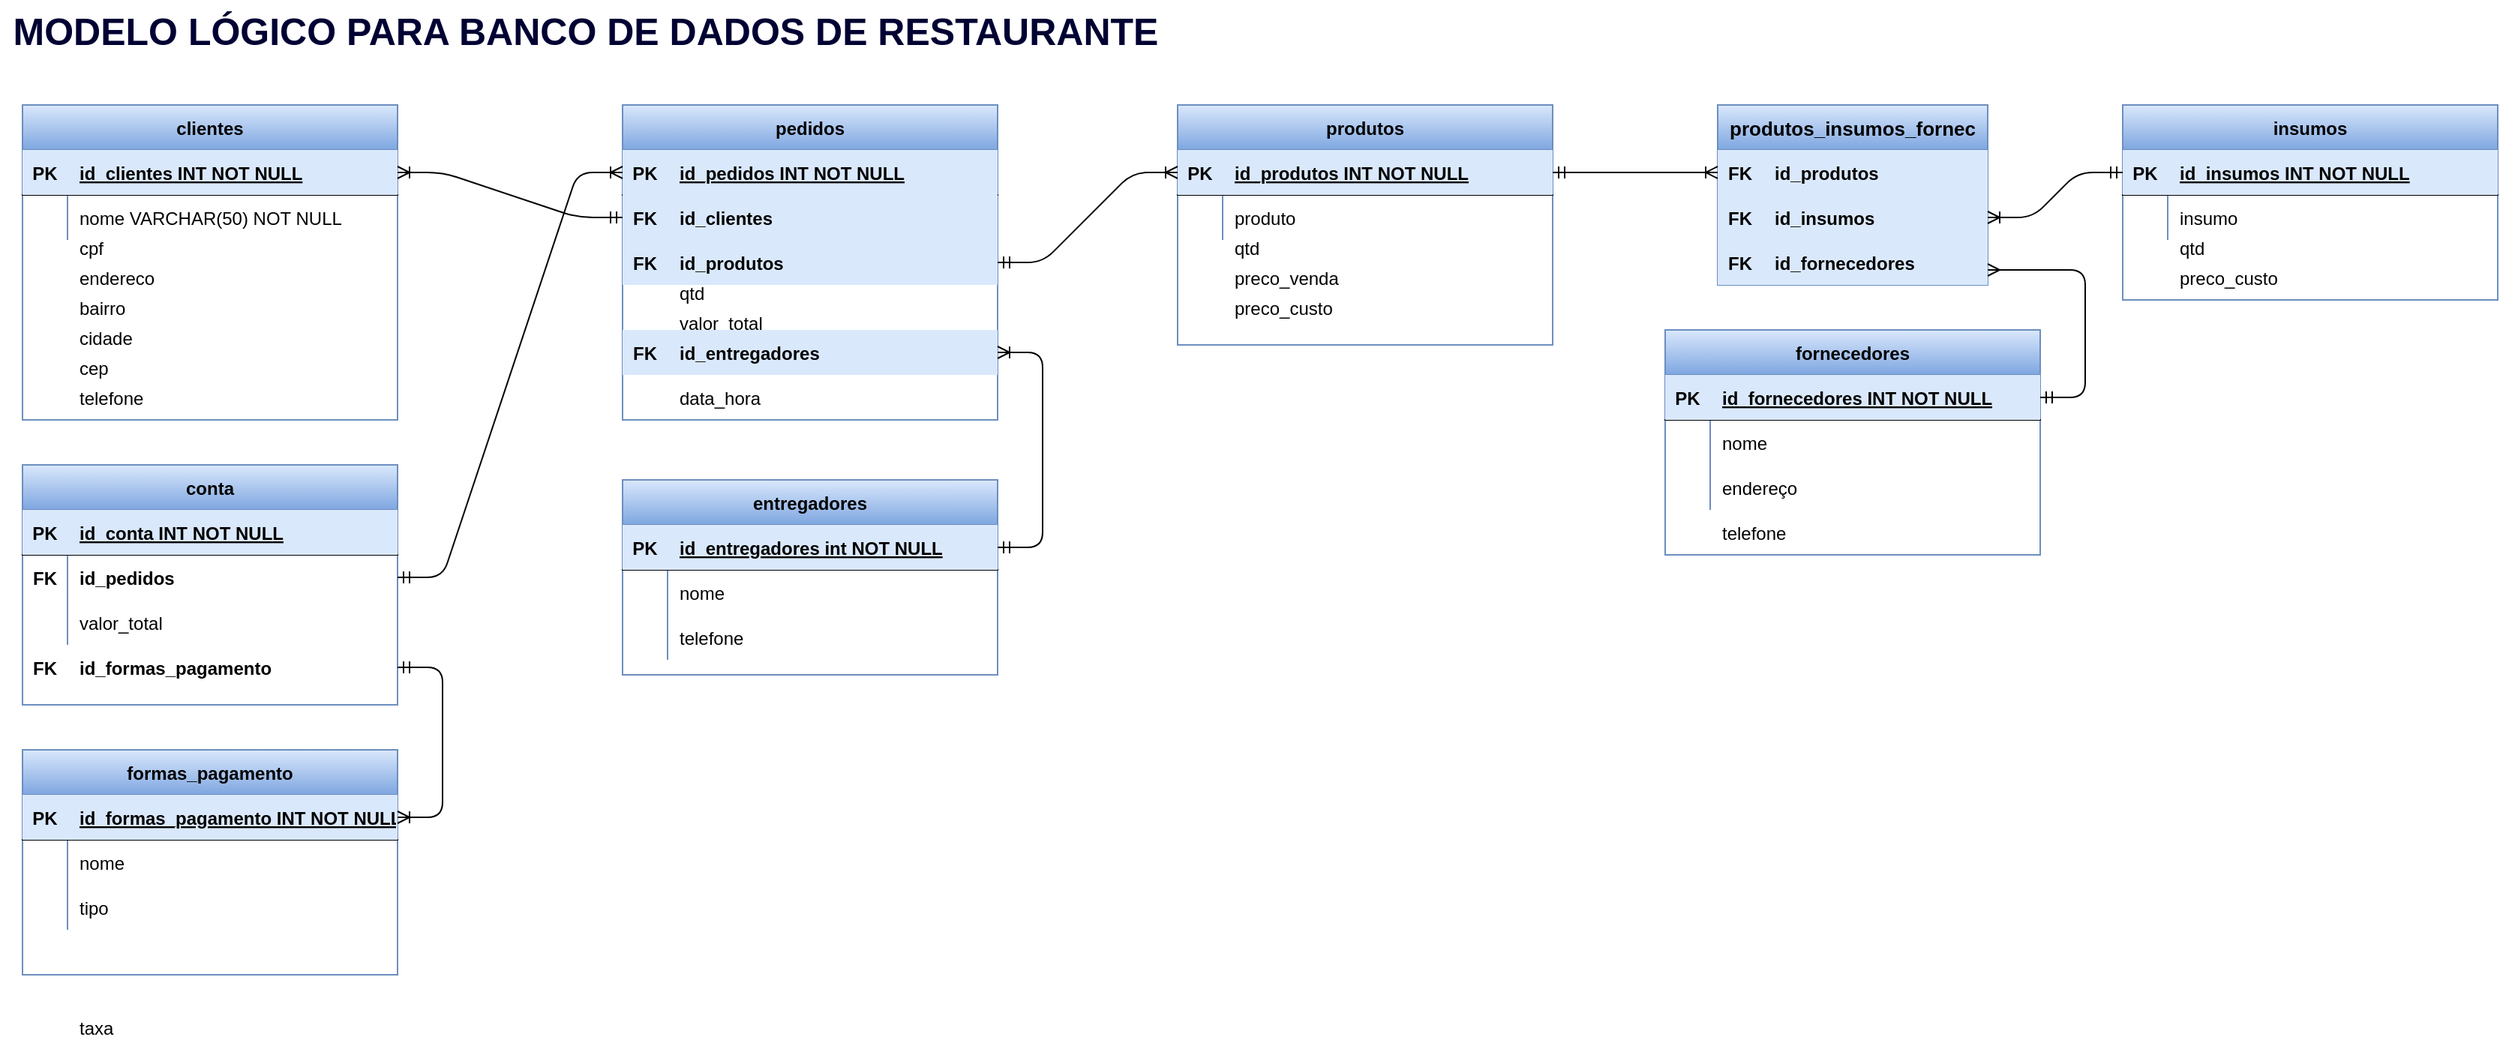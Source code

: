<mxfile version="14.7.7" type="device"><diagram id="R2lEEEUBdFMjLlhIrx00" name="Page-1"><mxGraphModel dx="2746" dy="2159" grid="1" gridSize="10" guides="1" tooltips="1" connect="1" arrows="1" fold="1" page="1" pageScale="1" pageWidth="850" pageHeight="1100" math="0" shadow="0" extFonts="Permanent Marker^https://fonts.googleapis.com/css?family=Permanent+Marker"><root><mxCell id="0"/><mxCell id="1" parent="0"/><mxCell id="C-vyLk0tnHw3VtMMgP7b-2" value="pedidos" style="shape=table;startSize=30;container=1;collapsible=1;childLayout=tableLayout;fixedRows=1;rowLines=0;fontStyle=1;align=center;resizeLast=1;gradientColor=#7ea6e0;fillColor=#dae8fc;strokeColor=#6c8ebf;" parent="1" vertex="1"><mxGeometry x="-260" y="-370" width="250" height="210" as="geometry"/></mxCell><mxCell id="C-vyLk0tnHw3VtMMgP7b-3" value="" style="shape=partialRectangle;collapsible=0;dropTarget=0;pointerEvents=0;fillColor=none;points=[[0,0.5],[1,0.5]];portConstraint=eastwest;top=0;left=0;right=0;bottom=1;" parent="C-vyLk0tnHw3VtMMgP7b-2" vertex="1"><mxGeometry y="30" width="250" height="30" as="geometry"/></mxCell><mxCell id="C-vyLk0tnHw3VtMMgP7b-4" value="PK" style="shape=partialRectangle;overflow=hidden;connectable=0;fillColor=#dae8fc;top=0;left=0;bottom=0;right=0;fontStyle=1;strokeColor=#6c8ebf;" parent="C-vyLk0tnHw3VtMMgP7b-3" vertex="1"><mxGeometry width="30" height="30" as="geometry"/></mxCell><mxCell id="C-vyLk0tnHw3VtMMgP7b-5" value="id_pedidos INT NOT NULL" style="shape=partialRectangle;overflow=hidden;connectable=0;fillColor=#dae8fc;top=0;left=0;bottom=0;right=0;align=left;spacingLeft=6;fontStyle=5;strokeColor=#6c8ebf;" parent="C-vyLk0tnHw3VtMMgP7b-3" vertex="1"><mxGeometry x="30" width="220" height="30" as="geometry"/></mxCell><mxCell id="C-vyLk0tnHw3VtMMgP7b-6" value="" style="shape=partialRectangle;collapsible=0;dropTarget=0;pointerEvents=0;fillColor=none;points=[[0,0.5],[1,0.5]];portConstraint=eastwest;top=0;left=0;right=0;bottom=0;" parent="C-vyLk0tnHw3VtMMgP7b-2" vertex="1"><mxGeometry y="60" width="250" height="30" as="geometry"/></mxCell><mxCell id="C-vyLk0tnHw3VtMMgP7b-7" value="" style="shape=partialRectangle;overflow=hidden;connectable=0;fillColor=none;top=0;left=0;bottom=0;right=0;" parent="C-vyLk0tnHw3VtMMgP7b-6" vertex="1"><mxGeometry width="30" height="30" as="geometry"/></mxCell><mxCell id="C-vyLk0tnHw3VtMMgP7b-8" value="id_clientes" style="shape=partialRectangle;overflow=hidden;connectable=0;fillColor=#dae8fc;top=0;left=0;bottom=0;right=0;align=left;spacingLeft=6;fontStyle=1;strokeColor=#6c8ebf;" parent="C-vyLk0tnHw3VtMMgP7b-6" vertex="1"><mxGeometry x="30" width="220" height="30" as="geometry"/></mxCell><mxCell id="C-vyLk0tnHw3VtMMgP7b-9" value="" style="shape=partialRectangle;collapsible=0;dropTarget=0;pointerEvents=0;fillColor=none;points=[[0,0.5],[1,0.5]];portConstraint=eastwest;top=0;left=0;right=0;bottom=0;" parent="C-vyLk0tnHw3VtMMgP7b-2" vertex="1"><mxGeometry y="90" width="250" height="30" as="geometry"/></mxCell><mxCell id="C-vyLk0tnHw3VtMMgP7b-10" value="" style="shape=partialRectangle;overflow=hidden;connectable=0;fillColor=none;top=0;left=0;bottom=0;right=0;" parent="C-vyLk0tnHw3VtMMgP7b-9" vertex="1"><mxGeometry width="30" height="30" as="geometry"/></mxCell><mxCell id="C-vyLk0tnHw3VtMMgP7b-11" value="id_produtos" style="shape=partialRectangle;overflow=hidden;connectable=0;fillColor=#dae8fc;top=0;left=0;bottom=0;right=0;align=left;spacingLeft=6;fontStyle=1;strokeColor=#6c8ebf;" parent="C-vyLk0tnHw3VtMMgP7b-9" vertex="1"><mxGeometry x="30" width="220" height="30" as="geometry"/></mxCell><mxCell id="C-vyLk0tnHw3VtMMgP7b-13" value="produtos" style="shape=table;startSize=30;container=1;collapsible=1;childLayout=tableLayout;fixedRows=1;rowLines=0;fontStyle=1;align=center;resizeLast=1;gradientColor=#7ea6e0;fillColor=#dae8fc;strokeColor=#6c8ebf;" parent="1" vertex="1"><mxGeometry x="110" y="-370" width="250" height="160" as="geometry"/></mxCell><mxCell id="C-vyLk0tnHw3VtMMgP7b-14" value="" style="shape=partialRectangle;collapsible=0;dropTarget=0;pointerEvents=0;fillColor=none;points=[[0,0.5],[1,0.5]];portConstraint=eastwest;top=0;left=0;right=0;bottom=1;" parent="C-vyLk0tnHw3VtMMgP7b-13" vertex="1"><mxGeometry y="30" width="250" height="30" as="geometry"/></mxCell><mxCell id="C-vyLk0tnHw3VtMMgP7b-15" value="PK" style="shape=partialRectangle;overflow=hidden;connectable=0;fillColor=#dae8fc;top=0;left=0;bottom=0;right=0;fontStyle=1;strokeColor=#6c8ebf;" parent="C-vyLk0tnHw3VtMMgP7b-14" vertex="1"><mxGeometry width="30" height="30" as="geometry"/></mxCell><mxCell id="C-vyLk0tnHw3VtMMgP7b-16" value="id_produtos INT NOT NULL" style="shape=partialRectangle;overflow=hidden;connectable=0;fillColor=#dae8fc;top=0;left=0;bottom=0;right=0;align=left;spacingLeft=6;fontStyle=5;strokeColor=#6c8ebf;" parent="C-vyLk0tnHw3VtMMgP7b-14" vertex="1"><mxGeometry x="30" width="220" height="30" as="geometry"/></mxCell><mxCell id="C-vyLk0tnHw3VtMMgP7b-17" value="" style="shape=partialRectangle;collapsible=0;dropTarget=0;pointerEvents=0;fillColor=none;points=[[0,0.5],[1,0.5]];portConstraint=eastwest;top=0;left=0;right=0;bottom=0;" parent="C-vyLk0tnHw3VtMMgP7b-13" vertex="1"><mxGeometry y="60" width="250" height="30" as="geometry"/></mxCell><mxCell id="C-vyLk0tnHw3VtMMgP7b-18" value="" style="shape=partialRectangle;overflow=hidden;connectable=0;fillColor=none;top=0;left=0;bottom=0;right=0;" parent="C-vyLk0tnHw3VtMMgP7b-17" vertex="1"><mxGeometry width="30" height="30" as="geometry"/></mxCell><mxCell id="C-vyLk0tnHw3VtMMgP7b-19" value="produto" style="shape=partialRectangle;overflow=hidden;connectable=0;fillColor=none;top=0;left=0;bottom=0;right=0;align=left;spacingLeft=6;" parent="C-vyLk0tnHw3VtMMgP7b-17" vertex="1"><mxGeometry x="30" width="220" height="30" as="geometry"/></mxCell><mxCell id="C-vyLk0tnHw3VtMMgP7b-23" value="clientes" style="shape=table;startSize=30;container=1;collapsible=1;childLayout=tableLayout;fixedRows=1;rowLines=0;fontStyle=1;align=center;resizeLast=1;labelBackgroundColor=none;fillColor=#dae8fc;strokeColor=#6c8ebf;swimlaneFillColor=none;gradientColor=#7ea6e0;" parent="1" vertex="1"><mxGeometry x="-660" y="-370" width="250" height="210" as="geometry"/></mxCell><mxCell id="C-vyLk0tnHw3VtMMgP7b-24" value="" style="shape=partialRectangle;collapsible=0;dropTarget=0;pointerEvents=0;fillColor=none;points=[[0,0.5],[1,0.5]];portConstraint=eastwest;top=0;left=0;right=0;bottom=1;" parent="C-vyLk0tnHw3VtMMgP7b-23" vertex="1"><mxGeometry y="30" width="250" height="30" as="geometry"/></mxCell><mxCell id="C-vyLk0tnHw3VtMMgP7b-25" value="PK" style="shape=partialRectangle;overflow=hidden;connectable=0;fillColor=#dae8fc;top=0;left=0;bottom=0;right=0;fontStyle=1;strokeColor=#6c8ebf;" parent="C-vyLk0tnHw3VtMMgP7b-24" vertex="1"><mxGeometry width="30" height="30" as="geometry"/></mxCell><mxCell id="C-vyLk0tnHw3VtMMgP7b-26" value="id_clientes INT NOT NULL" style="shape=partialRectangle;overflow=hidden;connectable=0;fillColor=#dae8fc;top=0;left=0;bottom=0;right=0;align=left;spacingLeft=6;fontStyle=5;labelBackgroundColor=none;strokeColor=#6c8ebf;" parent="C-vyLk0tnHw3VtMMgP7b-24" vertex="1"><mxGeometry x="30" width="220" height="30" as="geometry"/></mxCell><mxCell id="C-vyLk0tnHw3VtMMgP7b-27" value="" style="shape=partialRectangle;collapsible=0;dropTarget=0;pointerEvents=0;fillColor=none;points=[[0,0.5],[1,0.5]];portConstraint=eastwest;top=0;left=0;right=0;bottom=0;" parent="C-vyLk0tnHw3VtMMgP7b-23" vertex="1"><mxGeometry y="60" width="250" height="30" as="geometry"/></mxCell><mxCell id="C-vyLk0tnHw3VtMMgP7b-28" value="" style="shape=partialRectangle;overflow=hidden;connectable=0;fillColor=none;top=0;left=0;bottom=0;right=0;" parent="C-vyLk0tnHw3VtMMgP7b-27" vertex="1"><mxGeometry width="30" height="30" as="geometry"/></mxCell><mxCell id="C-vyLk0tnHw3VtMMgP7b-29" value="nome VARCHAR(50) NOT NULL" style="shape=partialRectangle;overflow=hidden;connectable=0;fillColor=none;top=0;left=0;bottom=0;right=0;align=left;spacingLeft=6;" parent="C-vyLk0tnHw3VtMMgP7b-27" vertex="1"><mxGeometry x="30" width="220" height="30" as="geometry"/></mxCell><mxCell id="QRJS_acEjZ7gDxxiTnJI-1" value="entregadores" style="shape=table;startSize=30;container=1;collapsible=1;childLayout=tableLayout;fixedRows=1;rowLines=0;fontStyle=1;align=center;resizeLast=1;gradientColor=#7ea6e0;fillColor=#dae8fc;strokeColor=#6c8ebf;" vertex="1" parent="1"><mxGeometry x="-260" y="-120" width="250" height="130" as="geometry"/></mxCell><mxCell id="QRJS_acEjZ7gDxxiTnJI-2" value="" style="shape=partialRectangle;collapsible=0;dropTarget=0;pointerEvents=0;fillColor=none;points=[[0,0.5],[1,0.5]];portConstraint=eastwest;top=0;left=0;right=0;bottom=1;" vertex="1" parent="QRJS_acEjZ7gDxxiTnJI-1"><mxGeometry y="30" width="250" height="30" as="geometry"/></mxCell><mxCell id="QRJS_acEjZ7gDxxiTnJI-3" value="PK" style="shape=partialRectangle;overflow=hidden;connectable=0;fillColor=#dae8fc;top=0;left=0;bottom=0;right=0;fontStyle=1;strokeColor=#6c8ebf;" vertex="1" parent="QRJS_acEjZ7gDxxiTnJI-2"><mxGeometry width="30" height="30" as="geometry"/></mxCell><mxCell id="QRJS_acEjZ7gDxxiTnJI-4" value="id_entregadores int NOT NULL " style="shape=partialRectangle;overflow=hidden;connectable=0;fillColor=#dae8fc;top=0;left=0;bottom=0;right=0;align=left;spacingLeft=6;fontStyle=5;strokeColor=#6c8ebf;" vertex="1" parent="QRJS_acEjZ7gDxxiTnJI-2"><mxGeometry x="30" width="220" height="30" as="geometry"/></mxCell><mxCell id="QRJS_acEjZ7gDxxiTnJI-5" value="" style="shape=partialRectangle;collapsible=0;dropTarget=0;pointerEvents=0;fillColor=none;points=[[0,0.5],[1,0.5]];portConstraint=eastwest;top=0;left=0;right=0;bottom=0;" vertex="1" parent="QRJS_acEjZ7gDxxiTnJI-1"><mxGeometry y="60" width="250" height="30" as="geometry"/></mxCell><mxCell id="QRJS_acEjZ7gDxxiTnJI-6" value="" style="shape=partialRectangle;overflow=hidden;connectable=0;fillColor=none;top=0;left=0;bottom=0;right=0;" vertex="1" parent="QRJS_acEjZ7gDxxiTnJI-5"><mxGeometry width="30" height="30" as="geometry"/></mxCell><mxCell id="QRJS_acEjZ7gDxxiTnJI-7" value="nome" style="shape=partialRectangle;overflow=hidden;connectable=0;fillColor=none;top=0;left=0;bottom=0;right=0;align=left;spacingLeft=6;" vertex="1" parent="QRJS_acEjZ7gDxxiTnJI-5"><mxGeometry x="30" width="220" height="30" as="geometry"/></mxCell><mxCell id="QRJS_acEjZ7gDxxiTnJI-8" value="" style="shape=partialRectangle;collapsible=0;dropTarget=0;pointerEvents=0;fillColor=none;points=[[0,0.5],[1,0.5]];portConstraint=eastwest;top=0;left=0;right=0;bottom=0;" vertex="1" parent="QRJS_acEjZ7gDxxiTnJI-1"><mxGeometry y="90" width="250" height="30" as="geometry"/></mxCell><mxCell id="QRJS_acEjZ7gDxxiTnJI-9" value="" style="shape=partialRectangle;overflow=hidden;connectable=0;fillColor=none;top=0;left=0;bottom=0;right=0;" vertex="1" parent="QRJS_acEjZ7gDxxiTnJI-8"><mxGeometry width="30" height="30" as="geometry"/></mxCell><mxCell id="QRJS_acEjZ7gDxxiTnJI-10" value="telefone" style="shape=partialRectangle;overflow=hidden;connectable=0;fillColor=none;top=0;left=0;bottom=0;right=0;align=left;spacingLeft=6;" vertex="1" parent="QRJS_acEjZ7gDxxiTnJI-8"><mxGeometry x="30" width="220" height="30" as="geometry"/></mxCell><mxCell id="QRJS_acEjZ7gDxxiTnJI-11" value="fornecedores" style="shape=table;startSize=30;container=1;collapsible=1;childLayout=tableLayout;fixedRows=1;rowLines=0;fontStyle=1;align=center;resizeLast=1;gradientColor=#7ea6e0;fillColor=#dae8fc;strokeColor=#6c8ebf;" vertex="1" parent="1"><mxGeometry x="435" y="-220" width="250" height="150" as="geometry"/></mxCell><mxCell id="QRJS_acEjZ7gDxxiTnJI-12" value="" style="shape=partialRectangle;collapsible=0;dropTarget=0;pointerEvents=0;fillColor=none;points=[[0,0.5],[1,0.5]];portConstraint=eastwest;top=0;left=0;right=0;bottom=1;" vertex="1" parent="QRJS_acEjZ7gDxxiTnJI-11"><mxGeometry y="30" width="250" height="30" as="geometry"/></mxCell><mxCell id="QRJS_acEjZ7gDxxiTnJI-13" value="PK" style="shape=partialRectangle;overflow=hidden;connectable=0;fillColor=#dae8fc;top=0;left=0;bottom=0;right=0;fontStyle=1;strokeColor=#6c8ebf;" vertex="1" parent="QRJS_acEjZ7gDxxiTnJI-12"><mxGeometry width="30" height="30" as="geometry"/></mxCell><mxCell id="QRJS_acEjZ7gDxxiTnJI-14" value="id_fornecedores INT NOT NULL " style="shape=partialRectangle;overflow=hidden;connectable=0;fillColor=#dae8fc;top=0;left=0;bottom=0;right=0;align=left;spacingLeft=6;fontStyle=5;strokeColor=#6c8ebf;" vertex="1" parent="QRJS_acEjZ7gDxxiTnJI-12"><mxGeometry x="30" width="220" height="30" as="geometry"/></mxCell><mxCell id="QRJS_acEjZ7gDxxiTnJI-15" value="" style="shape=partialRectangle;collapsible=0;dropTarget=0;pointerEvents=0;fillColor=none;points=[[0,0.5],[1,0.5]];portConstraint=eastwest;top=0;left=0;right=0;bottom=0;" vertex="1" parent="QRJS_acEjZ7gDxxiTnJI-11"><mxGeometry y="60" width="250" height="30" as="geometry"/></mxCell><mxCell id="QRJS_acEjZ7gDxxiTnJI-16" value="" style="shape=partialRectangle;overflow=hidden;connectable=0;fillColor=none;top=0;left=0;bottom=0;right=0;" vertex="1" parent="QRJS_acEjZ7gDxxiTnJI-15"><mxGeometry width="30" height="30" as="geometry"/></mxCell><mxCell id="QRJS_acEjZ7gDxxiTnJI-17" value="nome" style="shape=partialRectangle;overflow=hidden;connectable=0;fillColor=none;top=0;left=0;bottom=0;right=0;align=left;spacingLeft=6;" vertex="1" parent="QRJS_acEjZ7gDxxiTnJI-15"><mxGeometry x="30" width="220" height="30" as="geometry"/></mxCell><mxCell id="QRJS_acEjZ7gDxxiTnJI-18" value="" style="shape=partialRectangle;collapsible=0;dropTarget=0;pointerEvents=0;fillColor=none;points=[[0,0.5],[1,0.5]];portConstraint=eastwest;top=0;left=0;right=0;bottom=0;" vertex="1" parent="QRJS_acEjZ7gDxxiTnJI-11"><mxGeometry y="90" width="250" height="30" as="geometry"/></mxCell><mxCell id="QRJS_acEjZ7gDxxiTnJI-19" value="" style="shape=partialRectangle;overflow=hidden;connectable=0;fillColor=none;top=0;left=0;bottom=0;right=0;" vertex="1" parent="QRJS_acEjZ7gDxxiTnJI-18"><mxGeometry width="30" height="30" as="geometry"/></mxCell><mxCell id="QRJS_acEjZ7gDxxiTnJI-20" value="endereço" style="shape=partialRectangle;overflow=hidden;connectable=0;fillColor=none;top=0;left=0;bottom=0;right=0;align=left;spacingLeft=6;" vertex="1" parent="QRJS_acEjZ7gDxxiTnJI-18"><mxGeometry x="30" width="220" height="30" as="geometry"/></mxCell><mxCell id="QRJS_acEjZ7gDxxiTnJI-21" value="conta" style="shape=table;startSize=30;container=1;collapsible=1;childLayout=tableLayout;fixedRows=1;rowLines=0;fontStyle=1;align=center;resizeLast=1;gradientColor=#7ea6e0;fillColor=#dae8fc;strokeColor=#6c8ebf;" vertex="1" parent="1"><mxGeometry x="-660" y="-130" width="250" height="160" as="geometry"/></mxCell><mxCell id="QRJS_acEjZ7gDxxiTnJI-22" value="" style="shape=partialRectangle;collapsible=0;dropTarget=0;pointerEvents=0;fillColor=none;points=[[0,0.5],[1,0.5]];portConstraint=eastwest;top=0;left=0;right=0;bottom=1;" vertex="1" parent="QRJS_acEjZ7gDxxiTnJI-21"><mxGeometry y="30" width="250" height="30" as="geometry"/></mxCell><mxCell id="QRJS_acEjZ7gDxxiTnJI-23" value="PK" style="shape=partialRectangle;overflow=hidden;connectable=0;fillColor=#dae8fc;top=0;left=0;bottom=0;right=0;fontStyle=1;strokeColor=#6c8ebf;" vertex="1" parent="QRJS_acEjZ7gDxxiTnJI-22"><mxGeometry width="30" height="30" as="geometry"/></mxCell><mxCell id="QRJS_acEjZ7gDxxiTnJI-24" value="id_conta INT NOT NULL " style="shape=partialRectangle;overflow=hidden;connectable=0;fillColor=#dae8fc;top=0;left=0;bottom=0;right=0;align=left;spacingLeft=6;fontStyle=5;strokeColor=#6c8ebf;" vertex="1" parent="QRJS_acEjZ7gDxxiTnJI-22"><mxGeometry x="30" width="220" height="30" as="geometry"/></mxCell><mxCell id="QRJS_acEjZ7gDxxiTnJI-25" value="" style="shape=partialRectangle;collapsible=0;dropTarget=0;pointerEvents=0;fillColor=none;points=[[0,0.5],[1,0.5]];portConstraint=eastwest;top=0;left=0;right=0;bottom=0;" vertex="1" parent="QRJS_acEjZ7gDxxiTnJI-21"><mxGeometry y="60" width="250" height="30" as="geometry"/></mxCell><mxCell id="QRJS_acEjZ7gDxxiTnJI-26" value="" style="shape=partialRectangle;overflow=hidden;connectable=0;fillColor=none;top=0;left=0;bottom=0;right=0;" vertex="1" parent="QRJS_acEjZ7gDxxiTnJI-25"><mxGeometry width="30" height="30" as="geometry"/></mxCell><mxCell id="QRJS_acEjZ7gDxxiTnJI-27" value="" style="shape=partialRectangle;overflow=hidden;connectable=0;fillColor=none;top=0;left=0;bottom=0;right=0;align=left;spacingLeft=6;" vertex="1" parent="QRJS_acEjZ7gDxxiTnJI-25"><mxGeometry x="30" width="220" height="30" as="geometry"/></mxCell><mxCell id="QRJS_acEjZ7gDxxiTnJI-28" value="" style="shape=partialRectangle;collapsible=0;dropTarget=0;pointerEvents=0;fillColor=none;points=[[0,0.5],[1,0.5]];portConstraint=eastwest;top=0;left=0;right=0;bottom=0;" vertex="1" parent="QRJS_acEjZ7gDxxiTnJI-21"><mxGeometry y="90" width="250" height="30" as="geometry"/></mxCell><mxCell id="QRJS_acEjZ7gDxxiTnJI-29" value="" style="shape=partialRectangle;overflow=hidden;connectable=0;fillColor=none;top=0;left=0;bottom=0;right=0;" vertex="1" parent="QRJS_acEjZ7gDxxiTnJI-28"><mxGeometry width="30" height="30" as="geometry"/></mxCell><mxCell id="QRJS_acEjZ7gDxxiTnJI-30" value="" style="shape=partialRectangle;overflow=hidden;connectable=0;fillColor=none;top=0;left=0;bottom=0;right=0;align=left;spacingLeft=6;" vertex="1" parent="QRJS_acEjZ7gDxxiTnJI-28"><mxGeometry x="30" width="220" height="30" as="geometry"/></mxCell><mxCell id="QRJS_acEjZ7gDxxiTnJI-35" value="" style="shape=partialRectangle;collapsible=0;dropTarget=0;pointerEvents=0;fillColor=none;points=[[0,0.5],[1,0.5]];portConstraint=eastwest;top=0;left=0;right=0;bottom=0;" vertex="1" parent="1"><mxGeometry x="-660" y="-270" width="250" height="30" as="geometry"/></mxCell><mxCell id="QRJS_acEjZ7gDxxiTnJI-36" value="" style="shape=partialRectangle;overflow=hidden;connectable=0;fillColor=none;top=0;left=0;bottom=0;right=0;" vertex="1" parent="QRJS_acEjZ7gDxxiTnJI-35"><mxGeometry width="30" height="30" as="geometry"/></mxCell><mxCell id="QRJS_acEjZ7gDxxiTnJI-37" value="endereco" style="shape=partialRectangle;overflow=hidden;connectable=0;fillColor=none;top=0;left=0;bottom=0;right=0;align=left;spacingLeft=6;" vertex="1" parent="QRJS_acEjZ7gDxxiTnJI-35"><mxGeometry x="30" width="220" height="30" as="geometry"/></mxCell><mxCell id="QRJS_acEjZ7gDxxiTnJI-38" value="" style="shape=partialRectangle;collapsible=0;dropTarget=0;pointerEvents=0;fillColor=none;points=[[0,0.5],[1,0.5]];portConstraint=eastwest;top=0;left=0;right=0;bottom=0;" vertex="1" parent="1"><mxGeometry x="-660" y="-250" width="250" height="30" as="geometry"/></mxCell><mxCell id="QRJS_acEjZ7gDxxiTnJI-39" value="" style="shape=partialRectangle;overflow=hidden;connectable=0;fillColor=none;top=0;left=0;bottom=0;right=0;" vertex="1" parent="QRJS_acEjZ7gDxxiTnJI-38"><mxGeometry width="30" height="30" as="geometry"/></mxCell><mxCell id="QRJS_acEjZ7gDxxiTnJI-40" value="bairro" style="shape=partialRectangle;overflow=hidden;connectable=0;fillColor=none;top=0;left=0;bottom=0;right=0;align=left;spacingLeft=6;" vertex="1" parent="QRJS_acEjZ7gDxxiTnJI-38"><mxGeometry x="30" width="220" height="30" as="geometry"/></mxCell><mxCell id="QRJS_acEjZ7gDxxiTnJI-41" value="" style="shape=partialRectangle;collapsible=0;dropTarget=0;pointerEvents=0;fillColor=none;points=[[0,0.5],[1,0.5]];portConstraint=eastwest;top=0;left=0;right=0;bottom=0;" vertex="1" parent="1"><mxGeometry x="-660" y="-230" width="250" height="30" as="geometry"/></mxCell><mxCell id="QRJS_acEjZ7gDxxiTnJI-42" value="" style="shape=partialRectangle;overflow=hidden;connectable=0;fillColor=none;top=0;left=0;bottom=0;right=0;" vertex="1" parent="QRJS_acEjZ7gDxxiTnJI-41"><mxGeometry width="30" height="30" as="geometry"/></mxCell><mxCell id="QRJS_acEjZ7gDxxiTnJI-43" value="cidade" style="shape=partialRectangle;overflow=hidden;connectable=0;fillColor=none;top=0;left=0;bottom=0;right=0;align=left;spacingLeft=6;" vertex="1" parent="QRJS_acEjZ7gDxxiTnJI-41"><mxGeometry x="30" width="220" height="30" as="geometry"/></mxCell><mxCell id="QRJS_acEjZ7gDxxiTnJI-44" value="" style="shape=partialRectangle;collapsible=0;dropTarget=0;pointerEvents=0;fillColor=none;points=[[0,0.5],[1,0.5]];portConstraint=eastwest;top=0;left=0;right=0;bottom=0;" vertex="1" parent="1"><mxGeometry x="-660" y="-210" width="250" height="30" as="geometry"/></mxCell><mxCell id="QRJS_acEjZ7gDxxiTnJI-45" value="" style="shape=partialRectangle;overflow=hidden;connectable=0;fillColor=none;top=0;left=0;bottom=0;right=0;" vertex="1" parent="QRJS_acEjZ7gDxxiTnJI-44"><mxGeometry width="30" height="30" as="geometry"/></mxCell><mxCell id="QRJS_acEjZ7gDxxiTnJI-46" value="cep" style="shape=partialRectangle;overflow=hidden;connectable=0;fillColor=none;top=0;left=0;bottom=0;right=0;align=left;spacingLeft=6;" vertex="1" parent="QRJS_acEjZ7gDxxiTnJI-44"><mxGeometry x="30" width="220" height="30" as="geometry"/></mxCell><mxCell id="QRJS_acEjZ7gDxxiTnJI-47" value="" style="shape=partialRectangle;collapsible=0;dropTarget=0;pointerEvents=0;fillColor=none;points=[[0,0.5],[1,0.5]];portConstraint=eastwest;top=0;left=0;right=0;bottom=0;" vertex="1" parent="1"><mxGeometry x="-660" y="-190" width="250" height="30" as="geometry"/></mxCell><mxCell id="QRJS_acEjZ7gDxxiTnJI-48" value="" style="shape=partialRectangle;overflow=hidden;connectable=0;fillColor=none;top=0;left=0;bottom=0;right=0;" vertex="1" parent="QRJS_acEjZ7gDxxiTnJI-47"><mxGeometry width="30" height="30" as="geometry"/></mxCell><mxCell id="QRJS_acEjZ7gDxxiTnJI-49" value="telefone" style="shape=partialRectangle;overflow=hidden;connectable=0;fillColor=none;top=0;left=0;bottom=0;right=0;align=left;spacingLeft=6;" vertex="1" parent="QRJS_acEjZ7gDxxiTnJI-47"><mxGeometry x="30" width="220" height="30" as="geometry"/></mxCell><mxCell id="QRJS_acEjZ7gDxxiTnJI-50" value="" style="shape=partialRectangle;collapsible=0;dropTarget=0;pointerEvents=0;fillColor=none;points=[[0,0.5],[1,0.5]];portConstraint=eastwest;top=0;left=0;right=0;bottom=0;" vertex="1" parent="1"><mxGeometry x="-660" y="-290" width="250" height="30" as="geometry"/></mxCell><mxCell id="QRJS_acEjZ7gDxxiTnJI-51" value="" style="shape=partialRectangle;overflow=hidden;connectable=0;fillColor=none;top=0;left=0;bottom=0;right=0;" vertex="1" parent="QRJS_acEjZ7gDxxiTnJI-50"><mxGeometry width="30" height="30" as="geometry"/></mxCell><mxCell id="QRJS_acEjZ7gDxxiTnJI-52" value="cpf" style="shape=partialRectangle;overflow=hidden;connectable=0;fillColor=none;top=0;left=0;bottom=0;right=0;align=left;spacingLeft=6;" vertex="1" parent="QRJS_acEjZ7gDxxiTnJI-50"><mxGeometry x="30" width="220" height="30" as="geometry"/></mxCell><mxCell id="QRJS_acEjZ7gDxxiTnJI-53" value="" style="shape=partialRectangle;collapsible=0;dropTarget=0;pointerEvents=0;fillColor=none;points=[[0,0.5],[1,0.5]];portConstraint=eastwest;top=0;left=0;right=0;bottom=0;" vertex="1" parent="1"><mxGeometry x="110" y="-250" width="250" height="30" as="geometry"/></mxCell><mxCell id="QRJS_acEjZ7gDxxiTnJI-54" value="" style="shape=partialRectangle;overflow=hidden;connectable=0;fillColor=none;top=0;left=0;bottom=0;right=0;" vertex="1" parent="QRJS_acEjZ7gDxxiTnJI-53"><mxGeometry width="30" height="30" as="geometry"/></mxCell><mxCell id="QRJS_acEjZ7gDxxiTnJI-55" value="preco_custo" style="shape=partialRectangle;overflow=hidden;connectable=0;fillColor=none;top=0;left=0;bottom=0;right=0;align=left;spacingLeft=6;" vertex="1" parent="QRJS_acEjZ7gDxxiTnJI-53"><mxGeometry x="30" width="220" height="30" as="geometry"/></mxCell><mxCell id="QRJS_acEjZ7gDxxiTnJI-56" value="" style="shape=partialRectangle;collapsible=0;dropTarget=0;pointerEvents=0;fillColor=none;points=[[0,0.5],[1,0.5]];portConstraint=eastwest;top=0;left=0;right=0;bottom=0;" vertex="1" parent="1"><mxGeometry x="110" y="-290" width="250" height="30" as="geometry"/></mxCell><mxCell id="QRJS_acEjZ7gDxxiTnJI-57" value="" style="shape=partialRectangle;overflow=hidden;connectable=0;fillColor=none;top=0;left=0;bottom=0;right=0;" vertex="1" parent="QRJS_acEjZ7gDxxiTnJI-56"><mxGeometry width="30" height="30" as="geometry"/></mxCell><mxCell id="QRJS_acEjZ7gDxxiTnJI-58" value="qtd" style="shape=partialRectangle;overflow=hidden;connectable=0;fillColor=none;top=0;left=0;bottom=0;right=0;align=left;spacingLeft=6;" vertex="1" parent="QRJS_acEjZ7gDxxiTnJI-56"><mxGeometry x="30" width="220" height="30" as="geometry"/></mxCell><mxCell id="QRJS_acEjZ7gDxxiTnJI-59" value="" style="shape=partialRectangle;collapsible=0;dropTarget=0;pointerEvents=0;fillColor=none;points=[[0,0.5],[1,0.5]];portConstraint=eastwest;top=0;left=0;right=0;bottom=0;" vertex="1" parent="1"><mxGeometry x="110" y="-270" width="250" height="30" as="geometry"/></mxCell><mxCell id="QRJS_acEjZ7gDxxiTnJI-60" value="" style="shape=partialRectangle;overflow=hidden;connectable=0;fillColor=none;top=0;left=0;bottom=0;right=0;" vertex="1" parent="QRJS_acEjZ7gDxxiTnJI-59"><mxGeometry width="30" height="30" as="geometry"/></mxCell><mxCell id="QRJS_acEjZ7gDxxiTnJI-61" value="preco_venda" style="shape=partialRectangle;overflow=hidden;connectable=0;fillColor=none;top=0;left=0;bottom=0;right=0;align=left;spacingLeft=6;" vertex="1" parent="QRJS_acEjZ7gDxxiTnJI-59"><mxGeometry x="30" width="220" height="30" as="geometry"/></mxCell><mxCell id="QRJS_acEjZ7gDxxiTnJI-65" value="insumos" style="shape=table;startSize=30;container=1;collapsible=1;childLayout=tableLayout;fixedRows=1;rowLines=0;fontStyle=1;align=center;resizeLast=1;gradientColor=#7ea6e0;fillColor=#dae8fc;strokeColor=#6c8ebf;" vertex="1" parent="1"><mxGeometry x="740" y="-370" width="250" height="130" as="geometry"/></mxCell><mxCell id="QRJS_acEjZ7gDxxiTnJI-66" value="" style="shape=partialRectangle;collapsible=0;dropTarget=0;pointerEvents=0;fillColor=none;points=[[0,0.5],[1,0.5]];portConstraint=eastwest;top=0;left=0;right=0;bottom=1;" vertex="1" parent="QRJS_acEjZ7gDxxiTnJI-65"><mxGeometry y="30" width="250" height="30" as="geometry"/></mxCell><mxCell id="QRJS_acEjZ7gDxxiTnJI-67" value="PK" style="shape=partialRectangle;overflow=hidden;connectable=0;fillColor=#dae8fc;top=0;left=0;bottom=0;right=0;fontStyle=1;strokeColor=#6c8ebf;" vertex="1" parent="QRJS_acEjZ7gDxxiTnJI-66"><mxGeometry width="30" height="30" as="geometry"/></mxCell><mxCell id="QRJS_acEjZ7gDxxiTnJI-68" value="id_insumos INT NOT NULL" style="shape=partialRectangle;overflow=hidden;connectable=0;fillColor=#dae8fc;top=0;left=0;bottom=0;right=0;align=left;spacingLeft=6;fontStyle=5;strokeColor=#6c8ebf;" vertex="1" parent="QRJS_acEjZ7gDxxiTnJI-66"><mxGeometry x="30" width="220" height="30" as="geometry"/></mxCell><mxCell id="QRJS_acEjZ7gDxxiTnJI-69" value="" style="shape=partialRectangle;collapsible=0;dropTarget=0;pointerEvents=0;fillColor=none;points=[[0,0.5],[1,0.5]];portConstraint=eastwest;top=0;left=0;right=0;bottom=0;" vertex="1" parent="QRJS_acEjZ7gDxxiTnJI-65"><mxGeometry y="60" width="250" height="30" as="geometry"/></mxCell><mxCell id="QRJS_acEjZ7gDxxiTnJI-70" value="" style="shape=partialRectangle;overflow=hidden;connectable=0;fillColor=none;top=0;left=0;bottom=0;right=0;" vertex="1" parent="QRJS_acEjZ7gDxxiTnJI-69"><mxGeometry width="30" height="30" as="geometry"/></mxCell><mxCell id="QRJS_acEjZ7gDxxiTnJI-71" value="insumo" style="shape=partialRectangle;overflow=hidden;connectable=0;fillColor=none;top=0;left=0;bottom=0;right=0;align=left;spacingLeft=6;" vertex="1" parent="QRJS_acEjZ7gDxxiTnJI-69"><mxGeometry x="30" width="220" height="30" as="geometry"/></mxCell><mxCell id="QRJS_acEjZ7gDxxiTnJI-72" value="qtd" style="shape=partialRectangle;overflow=hidden;connectable=0;fillColor=none;top=0;left=0;bottom=0;right=0;align=left;spacingLeft=6;" vertex="1" parent="1"><mxGeometry x="770" y="-290" width="220" height="30" as="geometry"/></mxCell><mxCell id="QRJS_acEjZ7gDxxiTnJI-73" value="preco_custo" style="shape=partialRectangle;overflow=hidden;connectable=0;fillColor=none;top=0;left=0;bottom=0;right=0;align=left;spacingLeft=6;" vertex="1" parent="1"><mxGeometry x="770" y="-270" width="220" height="30" as="geometry"/></mxCell><mxCell id="QRJS_acEjZ7gDxxiTnJI-82" value="produtos_insumos_fornec" style="shape=table;startSize=30;container=1;collapsible=1;childLayout=tableLayout;fixedRows=1;rowLines=0;fontStyle=1;align=center;resizeLast=1;fontSize=13;gradientColor=#7ea6e0;fillColor=#dae8fc;strokeColor=#6c8ebf;" vertex="1" parent="1"><mxGeometry x="470" y="-370" width="180" height="120" as="geometry"/></mxCell><mxCell id="QRJS_acEjZ7gDxxiTnJI-86" value="" style="shape=partialRectangle;collapsible=0;dropTarget=0;pointerEvents=0;fillColor=none;top=0;left=0;bottom=0;right=0;points=[[0,0.5],[1,0.5]];portConstraint=eastwest;" vertex="1" parent="QRJS_acEjZ7gDxxiTnJI-82"><mxGeometry y="30" width="180" height="30" as="geometry"/></mxCell><mxCell id="QRJS_acEjZ7gDxxiTnJI-87" value="" style="shape=partialRectangle;connectable=0;fillColor=none;top=0;left=0;bottom=0;right=0;editable=1;overflow=hidden;" vertex="1" parent="QRJS_acEjZ7gDxxiTnJI-86"><mxGeometry width="30" height="30" as="geometry"/></mxCell><mxCell id="QRJS_acEjZ7gDxxiTnJI-88" value="id_produtos" style="shape=partialRectangle;connectable=0;fillColor=#dae8fc;top=0;left=0;bottom=0;right=0;align=left;spacingLeft=6;overflow=hidden;fontStyle=1;strokeColor=#6c8ebf;" vertex="1" parent="QRJS_acEjZ7gDxxiTnJI-86"><mxGeometry x="30" width="150" height="30" as="geometry"/></mxCell><mxCell id="QRJS_acEjZ7gDxxiTnJI-89" value="" style="shape=partialRectangle;collapsible=0;dropTarget=0;pointerEvents=0;fillColor=none;top=0;left=0;bottom=0;right=0;points=[[0,0.5],[1,0.5]];portConstraint=eastwest;" vertex="1" parent="QRJS_acEjZ7gDxxiTnJI-82"><mxGeometry y="60" width="180" height="30" as="geometry"/></mxCell><mxCell id="QRJS_acEjZ7gDxxiTnJI-90" value="" style="shape=partialRectangle;connectable=0;fillColor=none;top=0;left=0;bottom=0;right=0;editable=1;overflow=hidden;" vertex="1" parent="QRJS_acEjZ7gDxxiTnJI-89"><mxGeometry width="30" height="30" as="geometry"/></mxCell><mxCell id="QRJS_acEjZ7gDxxiTnJI-91" value="id_insumos" style="shape=partialRectangle;connectable=0;fillColor=#dae8fc;top=0;left=0;bottom=0;right=0;align=left;spacingLeft=6;overflow=hidden;fontStyle=1;strokeColor=#6c8ebf;" vertex="1" parent="QRJS_acEjZ7gDxxiTnJI-89"><mxGeometry x="30" width="150" height="30" as="geometry"/></mxCell><mxCell id="QRJS_acEjZ7gDxxiTnJI-92" value="" style="shape=partialRectangle;collapsible=0;dropTarget=0;pointerEvents=0;fillColor=none;top=0;left=0;bottom=0;right=0;points=[[0,0.5],[1,0.5]];portConstraint=eastwest;" vertex="1" parent="QRJS_acEjZ7gDxxiTnJI-82"><mxGeometry y="90" width="180" height="30" as="geometry"/></mxCell><mxCell id="QRJS_acEjZ7gDxxiTnJI-93" value="" style="shape=partialRectangle;connectable=0;fillColor=none;top=0;left=0;bottom=0;right=0;editable=1;overflow=hidden;" vertex="1" parent="QRJS_acEjZ7gDxxiTnJI-92"><mxGeometry width="30" height="30" as="geometry"/></mxCell><mxCell id="QRJS_acEjZ7gDxxiTnJI-94" value="" style="shape=partialRectangle;connectable=0;fillColor=none;top=0;left=0;bottom=0;right=0;align=left;spacingLeft=6;overflow=hidden;" vertex="1" parent="QRJS_acEjZ7gDxxiTnJI-92"><mxGeometry x="30" width="150" height="30" as="geometry"/></mxCell><mxCell id="QRJS_acEjZ7gDxxiTnJI-95" value="FK" style="shape=partialRectangle;overflow=hidden;connectable=0;fillColor=#dae8fc;top=0;left=0;bottom=0;right=0;fontStyle=1;strokeColor=#6c8ebf;" vertex="1" parent="1"><mxGeometry x="470" y="-340" width="30" height="30" as="geometry"/></mxCell><mxCell id="QRJS_acEjZ7gDxxiTnJI-96" value="FK" style="shape=partialRectangle;overflow=hidden;connectable=0;fillColor=#dae8fc;top=0;left=0;bottom=0;right=0;fontStyle=1;strokeColor=#6c8ebf;" vertex="1" parent="1"><mxGeometry x="470" y="-310" width="30" height="30" as="geometry"/></mxCell><mxCell id="QRJS_acEjZ7gDxxiTnJI-99" value="FK" style="shape=partialRectangle;overflow=hidden;connectable=0;fillColor=#dae8fc;top=0;left=0;bottom=0;right=0;fontStyle=1;strokeColor=#6c8ebf;" vertex="1" parent="1"><mxGeometry x="-260" y="-310" width="30" height="30" as="geometry"/></mxCell><mxCell id="QRJS_acEjZ7gDxxiTnJI-100" value="FK" style="shape=partialRectangle;overflow=hidden;connectable=0;fillColor=#dae8fc;top=0;left=0;bottom=0;right=0;fontStyle=1;strokeColor=#6c8ebf;" vertex="1" parent="1"><mxGeometry x="-260" y="-280" width="30" height="30" as="geometry"/></mxCell><mxCell id="QRJS_acEjZ7gDxxiTnJI-101" value="" style="shape=partialRectangle;collapsible=0;dropTarget=0;pointerEvents=0;fillColor=none;points=[[0,0.5],[1,0.5]];portConstraint=eastwest;top=0;left=0;right=0;bottom=0;" vertex="1" parent="1"><mxGeometry x="-260" y="-260" width="250" height="30" as="geometry"/></mxCell><mxCell id="QRJS_acEjZ7gDxxiTnJI-102" value="" style="shape=partialRectangle;overflow=hidden;connectable=0;fillColor=none;top=0;left=0;bottom=0;right=0;" vertex="1" parent="QRJS_acEjZ7gDxxiTnJI-101"><mxGeometry width="30" height="30" as="geometry"/></mxCell><mxCell id="QRJS_acEjZ7gDxxiTnJI-103" value="qtd" style="shape=partialRectangle;overflow=hidden;connectable=0;fillColor=none;top=0;left=0;bottom=0;right=0;align=left;spacingLeft=6;" vertex="1" parent="QRJS_acEjZ7gDxxiTnJI-101"><mxGeometry x="30" width="220" height="30" as="geometry"/></mxCell><mxCell id="QRJS_acEjZ7gDxxiTnJI-104" value="" style="shape=partialRectangle;collapsible=0;dropTarget=0;pointerEvents=0;fillColor=none;points=[[0,0.5],[1,0.5]];portConstraint=eastwest;top=0;left=0;right=0;bottom=0;" vertex="1" parent="1"><mxGeometry x="-260" y="-240" width="250" height="30" as="geometry"/></mxCell><mxCell id="QRJS_acEjZ7gDxxiTnJI-105" value="" style="shape=partialRectangle;overflow=hidden;connectable=0;fillColor=none;top=0;left=0;bottom=0;right=0;" vertex="1" parent="QRJS_acEjZ7gDxxiTnJI-104"><mxGeometry width="30" height="30" as="geometry"/></mxCell><mxCell id="QRJS_acEjZ7gDxxiTnJI-106" value="valor_total" style="shape=partialRectangle;overflow=hidden;connectable=0;fillColor=none;top=0;left=0;bottom=0;right=0;align=left;spacingLeft=6;" vertex="1" parent="QRJS_acEjZ7gDxxiTnJI-104"><mxGeometry x="30" width="220" height="30" as="geometry"/></mxCell><mxCell id="QRJS_acEjZ7gDxxiTnJI-110" value="" style="shape=partialRectangle;collapsible=0;dropTarget=0;pointerEvents=0;fillColor=#dae8fc;points=[[0,0.5],[1,0.5]];portConstraint=eastwest;top=0;left=0;right=0;bottom=0;strokeColor=#6c8ebf;" vertex="1" parent="1"><mxGeometry x="-260" y="-220" width="250" height="30" as="geometry"/></mxCell><mxCell id="QRJS_acEjZ7gDxxiTnJI-111" value="" style="shape=partialRectangle;overflow=hidden;connectable=0;fillColor=none;top=0;left=0;bottom=0;right=0;" vertex="1" parent="QRJS_acEjZ7gDxxiTnJI-110"><mxGeometry width="30" height="30" as="geometry"/></mxCell><mxCell id="QRJS_acEjZ7gDxxiTnJI-112" value="id_entregadores" style="shape=partialRectangle;overflow=hidden;connectable=0;fillColor=none;top=0;left=0;bottom=0;right=0;align=left;spacingLeft=6;fontStyle=1" vertex="1" parent="QRJS_acEjZ7gDxxiTnJI-110"><mxGeometry x="30" width="220" height="30" as="geometry"/></mxCell><mxCell id="QRJS_acEjZ7gDxxiTnJI-113" value="" style="edgeStyle=entityRelationEdgeStyle;fontSize=12;html=1;endArrow=ERoneToMany;startArrow=ERmandOne;" edge="1" parent="1" source="C-vyLk0tnHw3VtMMgP7b-6" target="C-vyLk0tnHw3VtMMgP7b-24"><mxGeometry width="100" height="100" relative="1" as="geometry"><mxPoint x="-370" y="-140" as="sourcePoint"/><mxPoint x="-410" y="-245" as="targetPoint"/></mxGeometry></mxCell><mxCell id="QRJS_acEjZ7gDxxiTnJI-114" value="" style="edgeStyle=entityRelationEdgeStyle;fontSize=12;html=1;endArrow=ERoneToMany;startArrow=ERmandOne;entryX=0;entryY=0.5;entryDx=0;entryDy=0;" edge="1" parent="1" source="C-vyLk0tnHw3VtMMgP7b-9" target="C-vyLk0tnHw3VtMMgP7b-14"><mxGeometry width="100" height="100" relative="1" as="geometry"><mxPoint x="-10" y="-190" as="sourcePoint"/><mxPoint x="240" y="-190" as="targetPoint"/></mxGeometry></mxCell><mxCell id="QRJS_acEjZ7gDxxiTnJI-115" value="FK" style="shape=partialRectangle;overflow=hidden;connectable=0;fillColor=#dae8fc;top=0;left=0;bottom=0;right=0;fontStyle=1;strokeColor=#6c8ebf;" vertex="1" parent="1"><mxGeometry x="-260" y="-220" width="30" height="30" as="geometry"/></mxCell><mxCell id="QRJS_acEjZ7gDxxiTnJI-116" value="" style="edgeStyle=entityRelationEdgeStyle;fontSize=12;html=1;endArrow=ERoneToMany;startArrow=ERmandOne;exitX=1;exitY=0.5;exitDx=0;exitDy=0;" edge="1" parent="1" source="QRJS_acEjZ7gDxxiTnJI-2" target="QRJS_acEjZ7gDxxiTnJI-110"><mxGeometry width="100" height="100" relative="1" as="geometry"><mxPoint x="-70" y="60" as="sourcePoint"/><mxPoint x="-130" y="-60" as="targetPoint"/></mxGeometry></mxCell><mxCell id="QRJS_acEjZ7gDxxiTnJI-117" value="" style="shape=partialRectangle;collapsible=0;dropTarget=0;pointerEvents=0;fillColor=none;points=[[0,0.5],[1,0.5]];portConstraint=eastwest;top=0;left=0;right=0;bottom=0;" vertex="1" parent="1"><mxGeometry x="435" y="-100" width="250" height="30" as="geometry"/></mxCell><mxCell id="QRJS_acEjZ7gDxxiTnJI-118" value="" style="shape=partialRectangle;overflow=hidden;connectable=0;fillColor=none;top=0;left=0;bottom=0;right=0;" vertex="1" parent="QRJS_acEjZ7gDxxiTnJI-117"><mxGeometry width="30" height="30" as="geometry"/></mxCell><mxCell id="QRJS_acEjZ7gDxxiTnJI-119" value="telefone" style="shape=partialRectangle;overflow=hidden;connectable=0;fillColor=none;top=0;left=0;bottom=0;right=0;align=left;spacingLeft=6;" vertex="1" parent="QRJS_acEjZ7gDxxiTnJI-117"><mxGeometry x="30" width="220" height="30" as="geometry"/></mxCell><mxCell id="QRJS_acEjZ7gDxxiTnJI-120" value="id_fornecedores" style="shape=partialRectangle;connectable=0;fillColor=#dae8fc;top=0;left=0;bottom=0;right=0;align=left;spacingLeft=6;overflow=hidden;fontStyle=1;strokeColor=#6c8ebf;" vertex="1" parent="1"><mxGeometry x="500" y="-280" width="150" height="30" as="geometry"/></mxCell><mxCell id="QRJS_acEjZ7gDxxiTnJI-121" value="FK" style="shape=partialRectangle;overflow=hidden;connectable=0;fillColor=#dae8fc;top=0;left=0;bottom=0;right=0;fontStyle=1;strokeColor=#6c8ebf;" vertex="1" parent="1"><mxGeometry x="470" y="-280" width="30" height="30" as="geometry"/></mxCell><mxCell id="QRJS_acEjZ7gDxxiTnJI-126" value="" style="shape=partialRectangle;collapsible=0;dropTarget=0;pointerEvents=0;fillColor=none;points=[[0,0.5],[1,0.5]];portConstraint=eastwest;top=0;left=0;right=0;bottom=0;" vertex="1" parent="1"><mxGeometry x="-660" y="-40" width="250" height="30" as="geometry"/></mxCell><mxCell id="QRJS_acEjZ7gDxxiTnJI-127" value="" style="shape=partialRectangle;overflow=hidden;connectable=0;fillColor=none;top=0;left=0;bottom=0;right=0;" vertex="1" parent="QRJS_acEjZ7gDxxiTnJI-126"><mxGeometry width="30" height="30" as="geometry"/></mxCell><mxCell id="QRJS_acEjZ7gDxxiTnJI-128" value="valor_total" style="shape=partialRectangle;overflow=hidden;connectable=0;fillColor=none;top=0;left=0;bottom=0;right=0;align=left;spacingLeft=6;" vertex="1" parent="QRJS_acEjZ7gDxxiTnJI-126"><mxGeometry x="30" width="220" height="30" as="geometry"/></mxCell><mxCell id="QRJS_acEjZ7gDxxiTnJI-129" value="" style="shape=partialRectangle;collapsible=0;dropTarget=0;pointerEvents=0;fillColor=none;points=[[0,0.5],[1,0.5]];portConstraint=eastwest;top=0;left=0;right=0;bottom=0;" vertex="1" parent="1"><mxGeometry x="-660" y="-10" width="250" height="30" as="geometry"/></mxCell><mxCell id="QRJS_acEjZ7gDxxiTnJI-130" value="" style="shape=partialRectangle;overflow=hidden;connectable=0;fillColor=none;top=0;left=0;bottom=0;right=0;" vertex="1" parent="QRJS_acEjZ7gDxxiTnJI-129"><mxGeometry width="30" height="30" as="geometry"/></mxCell><mxCell id="QRJS_acEjZ7gDxxiTnJI-131" value="id_formas_pagamento" style="shape=partialRectangle;overflow=hidden;connectable=0;fillColor=none;top=0;left=0;bottom=0;right=0;align=left;spacingLeft=6;fontStyle=1" vertex="1" parent="QRJS_acEjZ7gDxxiTnJI-129"><mxGeometry x="30" width="220" height="30" as="geometry"/></mxCell><mxCell id="QRJS_acEjZ7gDxxiTnJI-132" value="" style="shape=partialRectangle;collapsible=0;dropTarget=0;pointerEvents=0;fillColor=none;points=[[0,0.5],[1,0.5]];portConstraint=eastwest;top=0;left=0;right=0;bottom=0;" vertex="1" parent="1"><mxGeometry x="-660" y="-70" width="250" height="30" as="geometry"/></mxCell><mxCell id="QRJS_acEjZ7gDxxiTnJI-133" value="" style="shape=partialRectangle;overflow=hidden;connectable=0;fillColor=none;top=0;left=0;bottom=0;right=0;" vertex="1" parent="QRJS_acEjZ7gDxxiTnJI-132"><mxGeometry width="30" height="30" as="geometry"/></mxCell><mxCell id="QRJS_acEjZ7gDxxiTnJI-134" value="id_pedidos" style="shape=partialRectangle;overflow=hidden;connectable=0;fillColor=none;top=0;left=0;bottom=0;right=0;align=left;spacingLeft=6;fontStyle=1" vertex="1" parent="QRJS_acEjZ7gDxxiTnJI-132"><mxGeometry x="30" width="220" height="30" as="geometry"/></mxCell><mxCell id="QRJS_acEjZ7gDxxiTnJI-135" value="FK" style="shape=partialRectangle;overflow=hidden;connectable=0;fillColor=none;top=0;left=0;bottom=0;right=0;fontStyle=1;" vertex="1" parent="1"><mxGeometry x="-660" y="-70" width="30" height="30" as="geometry"/></mxCell><mxCell id="QRJS_acEjZ7gDxxiTnJI-136" value="FK" style="shape=partialRectangle;overflow=hidden;connectable=0;fillColor=none;top=0;left=0;bottom=0;right=0;fontStyle=1;" vertex="1" parent="1"><mxGeometry x="-660" y="-10" width="30" height="30" as="geometry"/></mxCell><mxCell id="QRJS_acEjZ7gDxxiTnJI-137" value="formas_pagamento" style="shape=table;startSize=30;container=1;collapsible=1;childLayout=tableLayout;fixedRows=1;rowLines=0;fontStyle=1;align=center;resizeLast=1;gradientColor=#7ea6e0;fillColor=#dae8fc;strokeColor=#6c8ebf;" vertex="1" parent="1"><mxGeometry x="-660" y="60" width="250" height="150" as="geometry"/></mxCell><mxCell id="QRJS_acEjZ7gDxxiTnJI-138" value="" style="shape=partialRectangle;collapsible=0;dropTarget=0;pointerEvents=0;fillColor=none;points=[[0,0.5],[1,0.5]];portConstraint=eastwest;top=0;left=0;right=0;bottom=1;" vertex="1" parent="QRJS_acEjZ7gDxxiTnJI-137"><mxGeometry y="30" width="250" height="30" as="geometry"/></mxCell><mxCell id="QRJS_acEjZ7gDxxiTnJI-139" value="PK" style="shape=partialRectangle;overflow=hidden;connectable=0;fillColor=#dae8fc;top=0;left=0;bottom=0;right=0;fontStyle=1;strokeColor=#6c8ebf;" vertex="1" parent="QRJS_acEjZ7gDxxiTnJI-138"><mxGeometry width="30" height="30" as="geometry"/></mxCell><mxCell id="QRJS_acEjZ7gDxxiTnJI-140" value="id_formas_pagamento INT NOT NULL " style="shape=partialRectangle;overflow=hidden;connectable=0;fillColor=#dae8fc;top=0;left=0;bottom=0;right=0;align=left;spacingLeft=6;fontStyle=5;labelBackgroundColor=none;strokeColor=#6c8ebf;" vertex="1" parent="QRJS_acEjZ7gDxxiTnJI-138"><mxGeometry x="30" width="220" height="30" as="geometry"/></mxCell><mxCell id="QRJS_acEjZ7gDxxiTnJI-141" value="" style="shape=partialRectangle;collapsible=0;dropTarget=0;pointerEvents=0;fillColor=none;points=[[0,0.5],[1,0.5]];portConstraint=eastwest;top=0;left=0;right=0;bottom=0;" vertex="1" parent="QRJS_acEjZ7gDxxiTnJI-137"><mxGeometry y="60" width="250" height="30" as="geometry"/></mxCell><mxCell id="QRJS_acEjZ7gDxxiTnJI-142" value="" style="shape=partialRectangle;overflow=hidden;connectable=0;fillColor=none;top=0;left=0;bottom=0;right=0;" vertex="1" parent="QRJS_acEjZ7gDxxiTnJI-141"><mxGeometry width="30" height="30" as="geometry"/></mxCell><mxCell id="QRJS_acEjZ7gDxxiTnJI-143" value="nome" style="shape=partialRectangle;overflow=hidden;connectable=0;fillColor=none;top=0;left=0;bottom=0;right=0;align=left;spacingLeft=6;" vertex="1" parent="QRJS_acEjZ7gDxxiTnJI-141"><mxGeometry x="30" width="220" height="30" as="geometry"/></mxCell><mxCell id="QRJS_acEjZ7gDxxiTnJI-144" value="" style="shape=partialRectangle;collapsible=0;dropTarget=0;pointerEvents=0;fillColor=none;points=[[0,0.5],[1,0.5]];portConstraint=eastwest;top=0;left=0;right=0;bottom=0;" vertex="1" parent="QRJS_acEjZ7gDxxiTnJI-137"><mxGeometry y="90" width="250" height="30" as="geometry"/></mxCell><mxCell id="QRJS_acEjZ7gDxxiTnJI-145" value="" style="shape=partialRectangle;overflow=hidden;connectable=0;fillColor=none;top=0;left=0;bottom=0;right=0;" vertex="1" parent="QRJS_acEjZ7gDxxiTnJI-144"><mxGeometry width="30" height="30" as="geometry"/></mxCell><mxCell id="QRJS_acEjZ7gDxxiTnJI-146" value="tipo" style="shape=partialRectangle;overflow=hidden;connectable=0;fillColor=none;top=0;left=0;bottom=0;right=0;align=left;spacingLeft=6;" vertex="1" parent="QRJS_acEjZ7gDxxiTnJI-144"><mxGeometry x="30" width="220" height="30" as="geometry"/></mxCell><mxCell id="QRJS_acEjZ7gDxxiTnJI-150" value="taxa" style="shape=partialRectangle;overflow=hidden;connectable=0;fillColor=none;top=0;left=0;bottom=0;right=0;align=left;spacingLeft=6;" vertex="1" parent="1"><mxGeometry x="-630" y="230" width="220" height="30" as="geometry"/></mxCell><mxCell id="QRJS_acEjZ7gDxxiTnJI-151" value="" style="edgeStyle=entityRelationEdgeStyle;fontSize=12;html=1;endArrow=ERoneToMany;startArrow=ERmandOne;" edge="1" parent="1" source="QRJS_acEjZ7gDxxiTnJI-129" target="QRJS_acEjZ7gDxxiTnJI-138"><mxGeometry width="100" height="100" relative="1" as="geometry"><mxPoint x="-820" y="-90" as="sourcePoint"/><mxPoint x="-250" y="160" as="targetPoint"/></mxGeometry></mxCell><mxCell id="QRJS_acEjZ7gDxxiTnJI-152" value="" style="edgeStyle=entityRelationEdgeStyle;fontSize=12;html=1;endArrow=ERoneToMany;startArrow=ERmandOne;entryX=0;entryY=0.5;entryDx=0;entryDy=0;exitX=1;exitY=0.5;exitDx=0;exitDy=0;" edge="1" parent="1" source="QRJS_acEjZ7gDxxiTnJI-132" target="C-vyLk0tnHw3VtMMgP7b-3"><mxGeometry width="100" height="100" relative="1" as="geometry"><mxPoint x="-380" y="168.67" as="sourcePoint"/><mxPoint x="-220" y="168.67" as="targetPoint"/></mxGeometry></mxCell><mxCell id="QRJS_acEjZ7gDxxiTnJI-154" value="" style="edgeStyle=entityRelationEdgeStyle;fontSize=12;html=1;endArrow=ERoneToMany;startArrow=ERmandOne;entryX=1;entryY=0.5;entryDx=0;entryDy=0;exitX=0;exitY=0.5;exitDx=0;exitDy=0;" edge="1" parent="1" source="QRJS_acEjZ7gDxxiTnJI-66" target="QRJS_acEjZ7gDxxiTnJI-89"><mxGeometry width="100" height="100" relative="1" as="geometry"><mxPoint x="820" y="-470" as="sourcePoint"/><mxPoint x="710" y="-470" as="targetPoint"/></mxGeometry></mxCell><mxCell id="QRJS_acEjZ7gDxxiTnJI-155" value="" style="edgeStyle=entityRelationEdgeStyle;fontSize=12;html=1;endArrow=ERoneToMany;startArrow=ERmandOne;exitX=1;exitY=0.5;exitDx=0;exitDy=0;" edge="1" parent="1" source="C-vyLk0tnHw3VtMMgP7b-14"><mxGeometry width="100" height="100" relative="1" as="geometry"><mxPoint x="540" y="-490" as="sourcePoint"/><mxPoint x="470" y="-325" as="targetPoint"/></mxGeometry></mxCell><mxCell id="QRJS_acEjZ7gDxxiTnJI-156" value="" style="edgeStyle=entityRelationEdgeStyle;fontSize=12;html=1;endArrow=ERmandOne;startArrow=ERmany;startFill=0;endFill=0;" edge="1" parent="1" target="QRJS_acEjZ7gDxxiTnJI-12"><mxGeometry width="100" height="100" relative="1" as="geometry"><mxPoint x="650" y="-260" as="sourcePoint"/><mxPoint x="830" y="-190" as="targetPoint"/></mxGeometry></mxCell><mxCell id="QRJS_acEjZ7gDxxiTnJI-157" value="&lt;font color=&quot;#000033&quot;&gt;MODELO LÓGICO PARA BANCO DE DADOS DE RESTAURANTE&lt;/font&gt;" style="text;html=1;align=center;verticalAlign=middle;resizable=0;points=[];autosize=1;strokeColor=none;fontSize=25;fontStyle=1" vertex="1" parent="1"><mxGeometry x="-675" y="-440" width="780" height="40" as="geometry"/></mxCell><mxCell id="QRJS_acEjZ7gDxxiTnJI-158" value="" style="shape=partialRectangle;collapsible=0;dropTarget=0;pointerEvents=0;fillColor=none;points=[[0,0.5],[1,0.5]];portConstraint=eastwest;top=0;left=0;right=0;bottom=0;" vertex="1" parent="1"><mxGeometry x="-260" y="-190" width="250" height="30" as="geometry"/></mxCell><mxCell id="QRJS_acEjZ7gDxxiTnJI-159" value="" style="shape=partialRectangle;overflow=hidden;connectable=0;fillColor=none;top=0;left=0;bottom=0;right=0;" vertex="1" parent="QRJS_acEjZ7gDxxiTnJI-158"><mxGeometry width="30" height="30" as="geometry"/></mxCell><mxCell id="QRJS_acEjZ7gDxxiTnJI-160" value="data_hora" style="shape=partialRectangle;overflow=hidden;connectable=0;fillColor=none;top=0;left=0;bottom=0;right=0;align=left;spacingLeft=6;" vertex="1" parent="QRJS_acEjZ7gDxxiTnJI-158"><mxGeometry x="30" width="220" height="30" as="geometry"/></mxCell></root></mxGraphModel></diagram></mxfile>